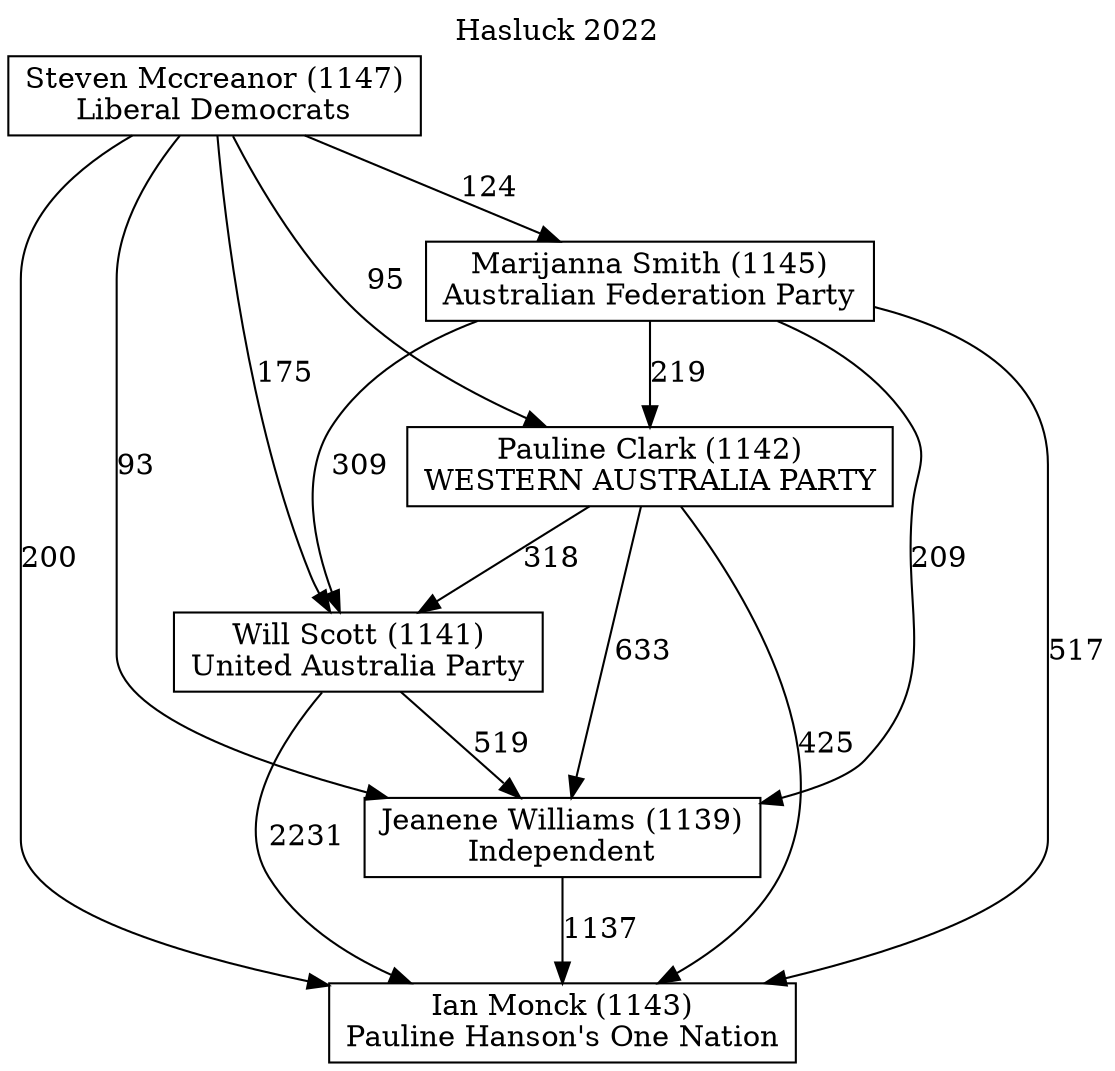 // House preference flow
digraph "Ian Monck (1143)_Hasluck_2022" {
	graph [label="Hasluck 2022" labelloc=t mclimit=10]
	node [shape=box]
	"Ian Monck (1143)" [label="Ian Monck (1143)
Pauline Hanson's One Nation"]
	"Jeanene Williams (1139)" [label="Jeanene Williams (1139)
Independent"]
	"Marijanna Smith (1145)" [label="Marijanna Smith (1145)
Australian Federation Party"]
	"Will Scott (1141)" [label="Will Scott (1141)
United Australia Party"]
	"Steven Mccreanor (1147)" [label="Steven Mccreanor (1147)
Liberal Democrats"]
	"Pauline Clark (1142)" [label="Pauline Clark (1142)
WESTERN AUSTRALIA PARTY"]
	"Marijanna Smith (1145)" -> "Ian Monck (1143)" [label=517]
	"Pauline Clark (1142)" -> "Ian Monck (1143)" [label=425]
	"Marijanna Smith (1145)" -> "Pauline Clark (1142)" [label=219]
	"Marijanna Smith (1145)" -> "Jeanene Williams (1139)" [label=209]
	"Pauline Clark (1142)" -> "Will Scott (1141)" [label=318]
	"Steven Mccreanor (1147)" -> "Pauline Clark (1142)" [label=95]
	"Steven Mccreanor (1147)" -> "Jeanene Williams (1139)" [label=93]
	"Steven Mccreanor (1147)" -> "Marijanna Smith (1145)" [label=124]
	"Marijanna Smith (1145)" -> "Will Scott (1141)" [label=309]
	"Steven Mccreanor (1147)" -> "Will Scott (1141)" [label=175]
	"Steven Mccreanor (1147)" -> "Ian Monck (1143)" [label=200]
	"Will Scott (1141)" -> "Ian Monck (1143)" [label=2231]
	"Jeanene Williams (1139)" -> "Ian Monck (1143)" [label=1137]
	"Pauline Clark (1142)" -> "Jeanene Williams (1139)" [label=633]
	"Will Scott (1141)" -> "Jeanene Williams (1139)" [label=519]
}
